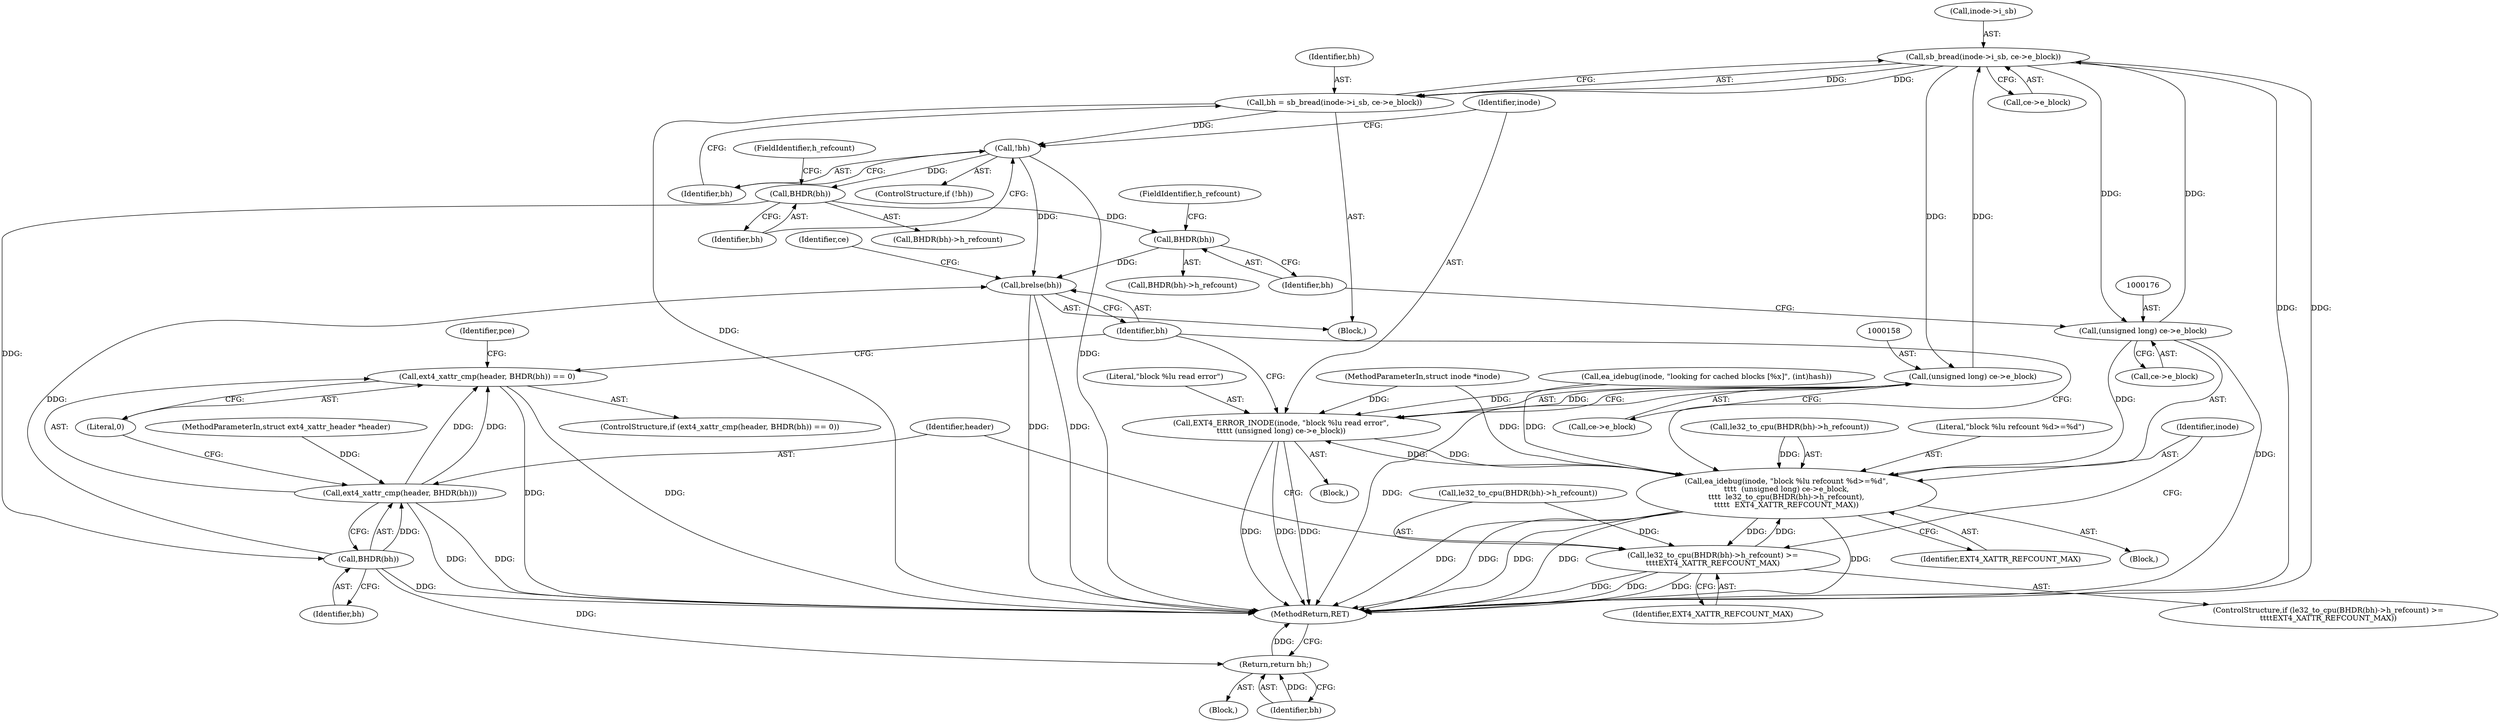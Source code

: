digraph "0_linux_82939d7999dfc1f1998c4b1c12e2f19edbdff272_4@API" {
"1000143" [label="(Call,sb_bread(inode->i_sb, ce->e_block))"];
"1000157" [label="(Call,(unsigned long) ce->e_block)"];
"1000143" [label="(Call,sb_bread(inode->i_sb, ce->e_block))"];
"1000175" [label="(Call,(unsigned long) ce->e_block)"];
"1000141" [label="(Call,bh = sb_bread(inode->i_sb, ce->e_block))"];
"1000151" [label="(Call,!bh)"];
"1000167" [label="(Call,BHDR(bh))"];
"1000182" [label="(Call,BHDR(bh))"];
"1000201" [label="(Call,brelse(bh))"];
"1000191" [label="(Call,BHDR(bh))"];
"1000189" [label="(Call,ext4_xattr_cmp(header, BHDR(bh)))"];
"1000188" [label="(Call,ext4_xattr_cmp(header, BHDR(bh)) == 0)"];
"1000199" [label="(Return,return bh;)"];
"1000172" [label="(Call,ea_idebug(inode, \"block %lu refcount %d>=%d\",\n\t\t\t\t  (unsigned long) ce->e_block,\n\t\t\t\t  le32_to_cpu(BHDR(bh)->h_refcount),\n\t\t\t\t\t  EXT4_XATTR_REFCOUNT_MAX))"];
"1000154" [label="(Call,EXT4_ERROR_INODE(inode, \"block %lu read error\",\n\t\t\t\t\t (unsigned long) ce->e_block))"];
"1000164" [label="(Call,le32_to_cpu(BHDR(bh)->h_refcount) >=\n\t\t\t\tEXT4_XATTR_REFCOUNT_MAX)"];
"1000189" [label="(Call,ext4_xattr_cmp(header, BHDR(bh)))"];
"1000184" [label="(FieldIdentifier,h_refcount)"];
"1000142" [label="(Identifier,bh)"];
"1000102" [label="(MethodParameterIn,struct inode *inode)"];
"1000204" [label="(Identifier,ce)"];
"1000182" [label="(Call,BHDR(bh))"];
"1000199" [label="(Return,return bh;)"];
"1000170" [label="(Identifier,EXT4_XATTR_REFCOUNT_MAX)"];
"1000163" [label="(ControlStructure,if (le32_to_cpu(BHDR(bh)->h_refcount) >=\n\t\t\t\tEXT4_XATTR_REFCOUNT_MAX))"];
"1000151" [label="(Call,!bh)"];
"1000157" [label="(Call,(unsigned long) ce->e_block)"];
"1000197" [label="(Identifier,pce)"];
"1000167" [label="(Call,BHDR(bh))"];
"1000144" [label="(Call,inode->i_sb)"];
"1000194" [label="(Block,)"];
"1000166" [label="(Call,BHDR(bh)->h_refcount)"];
"1000180" [label="(Call,le32_to_cpu(BHDR(bh)->h_refcount))"];
"1000174" [label="(Literal,\"block %lu refcount %d>=%d\")"];
"1000141" [label="(Call,bh = sb_bread(inode->i_sb, ce->e_block))"];
"1000193" [label="(Literal,0)"];
"1000191" [label="(Call,BHDR(bh))"];
"1000173" [label="(Identifier,inode)"];
"1000190" [label="(Identifier,header)"];
"1000147" [label="(Call,ce->e_block)"];
"1000168" [label="(Identifier,bh)"];
"1000152" [label="(Identifier,bh)"];
"1000150" [label="(ControlStructure,if (!bh))"];
"1000187" [label="(ControlStructure,if (ext4_xattr_cmp(header, BHDR(bh)) == 0))"];
"1000156" [label="(Literal,\"block %lu read error\")"];
"1000200" [label="(Identifier,bh)"];
"1000159" [label="(Call,ce->e_block)"];
"1000165" [label="(Call,le32_to_cpu(BHDR(bh)->h_refcount))"];
"1000175" [label="(Call,(unsigned long) ce->e_block)"];
"1000172" [label="(Call,ea_idebug(inode, \"block %lu refcount %d>=%d\",\n\t\t\t\t  (unsigned long) ce->e_block,\n\t\t\t\t  le32_to_cpu(BHDR(bh)->h_refcount),\n\t\t\t\t\t  EXT4_XATTR_REFCOUNT_MAX))"];
"1000192" [label="(Identifier,bh)"];
"1000183" [label="(Identifier,bh)"];
"1000210" [label="(MethodReturn,RET)"];
"1000185" [label="(Identifier,EXT4_XATTR_REFCOUNT_MAX)"];
"1000201" [label="(Call,brelse(bh))"];
"1000181" [label="(Call,BHDR(bh)->h_refcount)"];
"1000177" [label="(Call,ce->e_block)"];
"1000155" [label="(Identifier,inode)"];
"1000139" [label="(Block,)"];
"1000169" [label="(FieldIdentifier,h_refcount)"];
"1000154" [label="(Call,EXT4_ERROR_INODE(inode, \"block %lu read error\",\n\t\t\t\t\t (unsigned long) ce->e_block))"];
"1000143" [label="(Call,sb_bread(inode->i_sb, ce->e_block))"];
"1000202" [label="(Identifier,bh)"];
"1000103" [label="(MethodParameterIn,struct ext4_xattr_header *header)"];
"1000171" [label="(Block,)"];
"1000164" [label="(Call,le32_to_cpu(BHDR(bh)->h_refcount) >=\n\t\t\t\tEXT4_XATTR_REFCOUNT_MAX)"];
"1000126" [label="(Call,ea_idebug(inode, \"looking for cached blocks [%x]\", (int)hash))"];
"1000153" [label="(Block,)"];
"1000188" [label="(Call,ext4_xattr_cmp(header, BHDR(bh)) == 0)"];
"1000143" -> "1000141"  [label="AST: "];
"1000143" -> "1000147"  [label="CFG: "];
"1000144" -> "1000143"  [label="AST: "];
"1000147" -> "1000143"  [label="AST: "];
"1000141" -> "1000143"  [label="CFG: "];
"1000143" -> "1000210"  [label="DDG: "];
"1000143" -> "1000210"  [label="DDG: "];
"1000143" -> "1000141"  [label="DDG: "];
"1000143" -> "1000141"  [label="DDG: "];
"1000157" -> "1000143"  [label="DDG: "];
"1000175" -> "1000143"  [label="DDG: "];
"1000143" -> "1000157"  [label="DDG: "];
"1000143" -> "1000175"  [label="DDG: "];
"1000157" -> "1000154"  [label="AST: "];
"1000157" -> "1000159"  [label="CFG: "];
"1000158" -> "1000157"  [label="AST: "];
"1000159" -> "1000157"  [label="AST: "];
"1000154" -> "1000157"  [label="CFG: "];
"1000157" -> "1000210"  [label="DDG: "];
"1000157" -> "1000154"  [label="DDG: "];
"1000175" -> "1000172"  [label="AST: "];
"1000175" -> "1000177"  [label="CFG: "];
"1000176" -> "1000175"  [label="AST: "];
"1000177" -> "1000175"  [label="AST: "];
"1000183" -> "1000175"  [label="CFG: "];
"1000175" -> "1000210"  [label="DDG: "];
"1000175" -> "1000172"  [label="DDG: "];
"1000141" -> "1000139"  [label="AST: "];
"1000142" -> "1000141"  [label="AST: "];
"1000152" -> "1000141"  [label="CFG: "];
"1000141" -> "1000210"  [label="DDG: "];
"1000141" -> "1000151"  [label="DDG: "];
"1000151" -> "1000150"  [label="AST: "];
"1000151" -> "1000152"  [label="CFG: "];
"1000152" -> "1000151"  [label="AST: "];
"1000155" -> "1000151"  [label="CFG: "];
"1000168" -> "1000151"  [label="CFG: "];
"1000151" -> "1000210"  [label="DDG: "];
"1000151" -> "1000167"  [label="DDG: "];
"1000151" -> "1000201"  [label="DDG: "];
"1000167" -> "1000166"  [label="AST: "];
"1000167" -> "1000168"  [label="CFG: "];
"1000168" -> "1000167"  [label="AST: "];
"1000169" -> "1000167"  [label="CFG: "];
"1000167" -> "1000182"  [label="DDG: "];
"1000167" -> "1000191"  [label="DDG: "];
"1000182" -> "1000181"  [label="AST: "];
"1000182" -> "1000183"  [label="CFG: "];
"1000183" -> "1000182"  [label="AST: "];
"1000184" -> "1000182"  [label="CFG: "];
"1000182" -> "1000201"  [label="DDG: "];
"1000201" -> "1000139"  [label="AST: "];
"1000201" -> "1000202"  [label="CFG: "];
"1000202" -> "1000201"  [label="AST: "];
"1000204" -> "1000201"  [label="CFG: "];
"1000201" -> "1000210"  [label="DDG: "];
"1000201" -> "1000210"  [label="DDG: "];
"1000191" -> "1000201"  [label="DDG: "];
"1000191" -> "1000189"  [label="AST: "];
"1000191" -> "1000192"  [label="CFG: "];
"1000192" -> "1000191"  [label="AST: "];
"1000189" -> "1000191"  [label="CFG: "];
"1000191" -> "1000210"  [label="DDG: "];
"1000191" -> "1000189"  [label="DDG: "];
"1000191" -> "1000199"  [label="DDG: "];
"1000189" -> "1000188"  [label="AST: "];
"1000190" -> "1000189"  [label="AST: "];
"1000193" -> "1000189"  [label="CFG: "];
"1000189" -> "1000210"  [label="DDG: "];
"1000189" -> "1000210"  [label="DDG: "];
"1000189" -> "1000188"  [label="DDG: "];
"1000189" -> "1000188"  [label="DDG: "];
"1000103" -> "1000189"  [label="DDG: "];
"1000188" -> "1000187"  [label="AST: "];
"1000188" -> "1000193"  [label="CFG: "];
"1000193" -> "1000188"  [label="AST: "];
"1000197" -> "1000188"  [label="CFG: "];
"1000202" -> "1000188"  [label="CFG: "];
"1000188" -> "1000210"  [label="DDG: "];
"1000188" -> "1000210"  [label="DDG: "];
"1000199" -> "1000194"  [label="AST: "];
"1000199" -> "1000200"  [label="CFG: "];
"1000200" -> "1000199"  [label="AST: "];
"1000210" -> "1000199"  [label="CFG: "];
"1000199" -> "1000210"  [label="DDG: "];
"1000200" -> "1000199"  [label="DDG: "];
"1000172" -> "1000171"  [label="AST: "];
"1000172" -> "1000185"  [label="CFG: "];
"1000173" -> "1000172"  [label="AST: "];
"1000174" -> "1000172"  [label="AST: "];
"1000180" -> "1000172"  [label="AST: "];
"1000185" -> "1000172"  [label="AST: "];
"1000202" -> "1000172"  [label="CFG: "];
"1000172" -> "1000210"  [label="DDG: "];
"1000172" -> "1000210"  [label="DDG: "];
"1000172" -> "1000210"  [label="DDG: "];
"1000172" -> "1000210"  [label="DDG: "];
"1000172" -> "1000210"  [label="DDG: "];
"1000172" -> "1000154"  [label="DDG: "];
"1000172" -> "1000164"  [label="DDG: "];
"1000154" -> "1000172"  [label="DDG: "];
"1000126" -> "1000172"  [label="DDG: "];
"1000102" -> "1000172"  [label="DDG: "];
"1000180" -> "1000172"  [label="DDG: "];
"1000164" -> "1000172"  [label="DDG: "];
"1000154" -> "1000153"  [label="AST: "];
"1000155" -> "1000154"  [label="AST: "];
"1000156" -> "1000154"  [label="AST: "];
"1000202" -> "1000154"  [label="CFG: "];
"1000154" -> "1000210"  [label="DDG: "];
"1000154" -> "1000210"  [label="DDG: "];
"1000154" -> "1000210"  [label="DDG: "];
"1000126" -> "1000154"  [label="DDG: "];
"1000102" -> "1000154"  [label="DDG: "];
"1000164" -> "1000163"  [label="AST: "];
"1000164" -> "1000170"  [label="CFG: "];
"1000165" -> "1000164"  [label="AST: "];
"1000170" -> "1000164"  [label="AST: "];
"1000173" -> "1000164"  [label="CFG: "];
"1000190" -> "1000164"  [label="CFG: "];
"1000164" -> "1000210"  [label="DDG: "];
"1000164" -> "1000210"  [label="DDG: "];
"1000164" -> "1000210"  [label="DDG: "];
"1000165" -> "1000164"  [label="DDG: "];
}
